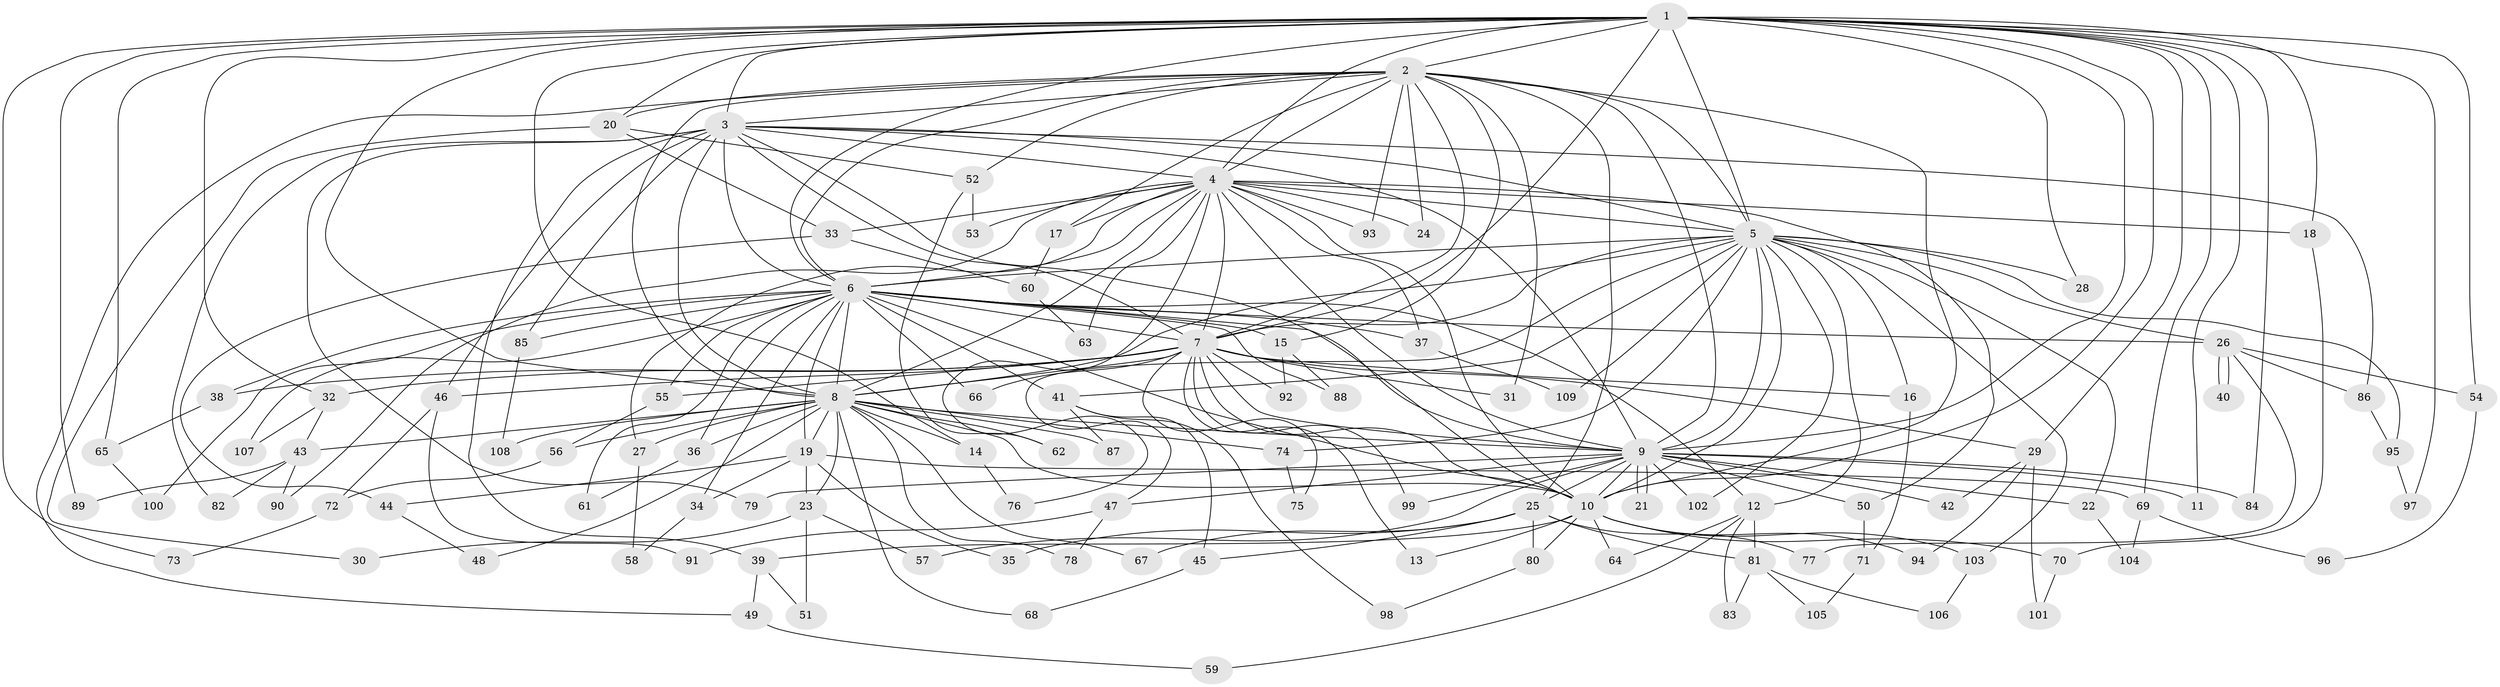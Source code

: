 // coarse degree distribution, {14: 0.023255813953488372, 17: 0.023255813953488372, 26: 0.023255813953488372, 2: 0.5348837209302325, 1: 0.16279069767441862, 3: 0.09302325581395349, 4: 0.046511627906976744, 5: 0.023255813953488372, 11: 0.023255813953488372, 6: 0.023255813953488372, 12: 0.023255813953488372}
// Generated by graph-tools (version 1.1) at 2025/47/03/04/25 21:47:55]
// undirected, 109 vertices, 243 edges
graph export_dot {
graph [start="1"]
  node [color=gray90,style=filled];
  1;
  2;
  3;
  4;
  5;
  6;
  7;
  8;
  9;
  10;
  11;
  12;
  13;
  14;
  15;
  16;
  17;
  18;
  19;
  20;
  21;
  22;
  23;
  24;
  25;
  26;
  27;
  28;
  29;
  30;
  31;
  32;
  33;
  34;
  35;
  36;
  37;
  38;
  39;
  40;
  41;
  42;
  43;
  44;
  45;
  46;
  47;
  48;
  49;
  50;
  51;
  52;
  53;
  54;
  55;
  56;
  57;
  58;
  59;
  60;
  61;
  62;
  63;
  64;
  65;
  66;
  67;
  68;
  69;
  70;
  71;
  72;
  73;
  74;
  75;
  76;
  77;
  78;
  79;
  80;
  81;
  82;
  83;
  84;
  85;
  86;
  87;
  88;
  89;
  90;
  91;
  92;
  93;
  94;
  95;
  96;
  97;
  98;
  99;
  100;
  101;
  102;
  103;
  104;
  105;
  106;
  107;
  108;
  109;
  1 -- 2;
  1 -- 3;
  1 -- 4;
  1 -- 5;
  1 -- 6;
  1 -- 7;
  1 -- 8;
  1 -- 9;
  1 -- 10;
  1 -- 11;
  1 -- 14;
  1 -- 18;
  1 -- 20;
  1 -- 28;
  1 -- 29;
  1 -- 32;
  1 -- 54;
  1 -- 65;
  1 -- 69;
  1 -- 73;
  1 -- 84;
  1 -- 89;
  1 -- 97;
  2 -- 3;
  2 -- 4;
  2 -- 5;
  2 -- 6;
  2 -- 7;
  2 -- 8;
  2 -- 9;
  2 -- 10;
  2 -- 15;
  2 -- 17;
  2 -- 20;
  2 -- 24;
  2 -- 25;
  2 -- 31;
  2 -- 49;
  2 -- 52;
  2 -- 93;
  3 -- 4;
  3 -- 5;
  3 -- 6;
  3 -- 7;
  3 -- 8;
  3 -- 9;
  3 -- 10;
  3 -- 39;
  3 -- 46;
  3 -- 79;
  3 -- 82;
  3 -- 85;
  3 -- 86;
  4 -- 5;
  4 -- 6;
  4 -- 7;
  4 -- 8;
  4 -- 9;
  4 -- 10;
  4 -- 17;
  4 -- 18;
  4 -- 24;
  4 -- 27;
  4 -- 33;
  4 -- 37;
  4 -- 50;
  4 -- 53;
  4 -- 63;
  4 -- 76;
  4 -- 90;
  4 -- 93;
  5 -- 6;
  5 -- 7;
  5 -- 8;
  5 -- 9;
  5 -- 10;
  5 -- 12;
  5 -- 16;
  5 -- 22;
  5 -- 26;
  5 -- 28;
  5 -- 41;
  5 -- 47;
  5 -- 74;
  5 -- 95;
  5 -- 102;
  5 -- 103;
  5 -- 109;
  6 -- 7;
  6 -- 8;
  6 -- 9;
  6 -- 10;
  6 -- 12;
  6 -- 15;
  6 -- 19;
  6 -- 26;
  6 -- 34;
  6 -- 36;
  6 -- 37;
  6 -- 38;
  6 -- 41;
  6 -- 55;
  6 -- 61;
  6 -- 66;
  6 -- 85;
  6 -- 88;
  6 -- 100;
  6 -- 107;
  7 -- 8;
  7 -- 9;
  7 -- 10;
  7 -- 13;
  7 -- 16;
  7 -- 29;
  7 -- 31;
  7 -- 32;
  7 -- 38;
  7 -- 46;
  7 -- 55;
  7 -- 66;
  7 -- 75;
  7 -- 92;
  7 -- 99;
  8 -- 9;
  8 -- 10;
  8 -- 14;
  8 -- 19;
  8 -- 23;
  8 -- 27;
  8 -- 36;
  8 -- 43;
  8 -- 48;
  8 -- 56;
  8 -- 62;
  8 -- 67;
  8 -- 68;
  8 -- 74;
  8 -- 78;
  8 -- 87;
  8 -- 108;
  9 -- 10;
  9 -- 11;
  9 -- 21;
  9 -- 21;
  9 -- 22;
  9 -- 25;
  9 -- 42;
  9 -- 47;
  9 -- 50;
  9 -- 57;
  9 -- 79;
  9 -- 84;
  9 -- 99;
  9 -- 102;
  10 -- 13;
  10 -- 39;
  10 -- 64;
  10 -- 70;
  10 -- 80;
  10 -- 94;
  10 -- 103;
  12 -- 59;
  12 -- 64;
  12 -- 81;
  12 -- 83;
  14 -- 76;
  15 -- 88;
  15 -- 92;
  16 -- 71;
  17 -- 60;
  18 -- 70;
  19 -- 23;
  19 -- 34;
  19 -- 35;
  19 -- 44;
  19 -- 69;
  20 -- 30;
  20 -- 33;
  20 -- 52;
  22 -- 104;
  23 -- 30;
  23 -- 51;
  23 -- 57;
  25 -- 35;
  25 -- 45;
  25 -- 67;
  25 -- 77;
  25 -- 80;
  25 -- 81;
  26 -- 40;
  26 -- 40;
  26 -- 54;
  26 -- 77;
  26 -- 86;
  27 -- 58;
  29 -- 42;
  29 -- 94;
  29 -- 101;
  32 -- 43;
  32 -- 107;
  33 -- 44;
  33 -- 60;
  34 -- 58;
  36 -- 61;
  37 -- 109;
  38 -- 65;
  39 -- 49;
  39 -- 51;
  41 -- 45;
  41 -- 87;
  41 -- 98;
  43 -- 82;
  43 -- 89;
  43 -- 90;
  44 -- 48;
  45 -- 68;
  46 -- 72;
  46 -- 91;
  47 -- 78;
  47 -- 91;
  49 -- 59;
  50 -- 71;
  52 -- 53;
  52 -- 62;
  54 -- 96;
  55 -- 56;
  56 -- 72;
  60 -- 63;
  65 -- 100;
  69 -- 96;
  69 -- 104;
  70 -- 101;
  71 -- 105;
  72 -- 73;
  74 -- 75;
  80 -- 98;
  81 -- 83;
  81 -- 105;
  81 -- 106;
  85 -- 108;
  86 -- 95;
  95 -- 97;
  103 -- 106;
}
